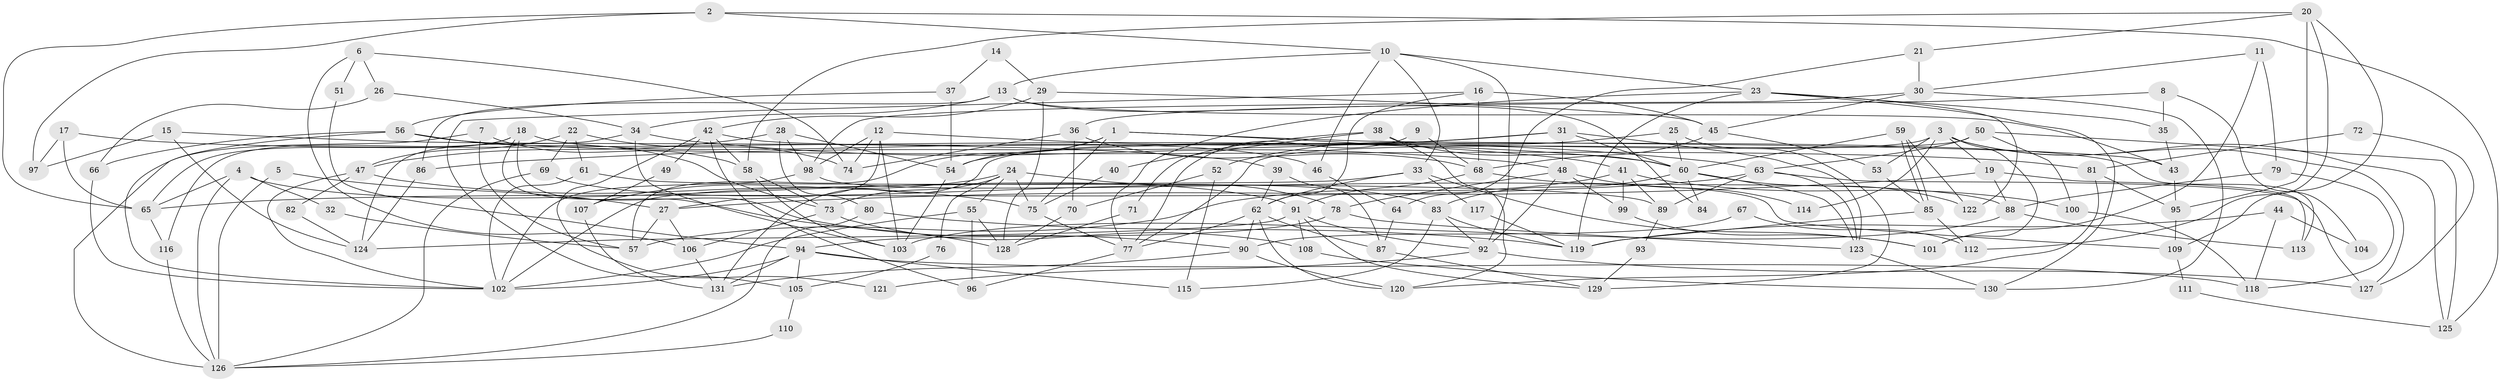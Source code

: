 // Generated by graph-tools (version 1.1) at 2025/36/03/09/25 02:36:24]
// undirected, 131 vertices, 262 edges
graph export_dot {
graph [start="1"]
  node [color=gray90,style=filled];
  1;
  2;
  3;
  4;
  5;
  6;
  7;
  8;
  9;
  10;
  11;
  12;
  13;
  14;
  15;
  16;
  17;
  18;
  19;
  20;
  21;
  22;
  23;
  24;
  25;
  26;
  27;
  28;
  29;
  30;
  31;
  32;
  33;
  34;
  35;
  36;
  37;
  38;
  39;
  40;
  41;
  42;
  43;
  44;
  45;
  46;
  47;
  48;
  49;
  50;
  51;
  52;
  53;
  54;
  55;
  56;
  57;
  58;
  59;
  60;
  61;
  62;
  63;
  64;
  65;
  66;
  67;
  68;
  69;
  70;
  71;
  72;
  73;
  74;
  75;
  76;
  77;
  78;
  79;
  80;
  81;
  82;
  83;
  84;
  85;
  86;
  87;
  88;
  89;
  90;
  91;
  92;
  93;
  94;
  95;
  96;
  97;
  98;
  99;
  100;
  101;
  102;
  103;
  104;
  105;
  106;
  107;
  108;
  109;
  110;
  111;
  112;
  113;
  114;
  115;
  116;
  117;
  118;
  119;
  120;
  121;
  122;
  123;
  124;
  125;
  126;
  127;
  128;
  129;
  130;
  131;
  1 -- 75;
  1 -- 57;
  1 -- 41;
  1 -- 43;
  1 -- 54;
  2 -- 65;
  2 -- 10;
  2 -- 97;
  2 -- 125;
  3 -- 125;
  3 -- 53;
  3 -- 19;
  3 -- 101;
  3 -- 114;
  3 -- 127;
  3 -- 131;
  4 -- 126;
  4 -- 65;
  4 -- 32;
  4 -- 91;
  5 -- 27;
  5 -- 126;
  6 -- 106;
  6 -- 26;
  6 -- 51;
  6 -- 74;
  7 -- 58;
  7 -- 126;
  7 -- 57;
  8 -- 35;
  8 -- 36;
  8 -- 104;
  9 -- 77;
  9 -- 68;
  10 -- 33;
  10 -- 92;
  10 -- 13;
  10 -- 23;
  10 -- 46;
  11 -- 101;
  11 -- 30;
  11 -- 79;
  12 -- 27;
  12 -- 63;
  12 -- 74;
  12 -- 98;
  12 -- 103;
  13 -- 34;
  13 -- 43;
  13 -- 84;
  13 -- 86;
  14 -- 37;
  14 -- 29;
  15 -- 124;
  15 -- 97;
  15 -- 39;
  16 -- 62;
  16 -- 68;
  16 -- 45;
  16 -- 105;
  17 -- 65;
  17 -- 60;
  17 -- 97;
  18 -- 90;
  18 -- 128;
  18 -- 46;
  18 -- 65;
  18 -- 116;
  19 -- 88;
  19 -- 27;
  19 -- 113;
  20 -- 21;
  20 -- 95;
  20 -- 58;
  20 -- 109;
  20 -- 112;
  21 -- 30;
  21 -- 64;
  22 -- 69;
  22 -- 74;
  22 -- 47;
  22 -- 61;
  23 -- 122;
  23 -- 35;
  23 -- 77;
  23 -- 119;
  23 -- 130;
  24 -- 75;
  24 -- 78;
  24 -- 55;
  24 -- 73;
  24 -- 76;
  24 -- 107;
  25 -- 129;
  25 -- 52;
  25 -- 60;
  26 -- 34;
  26 -- 66;
  27 -- 57;
  27 -- 106;
  28 -- 98;
  28 -- 47;
  28 -- 54;
  28 -- 80;
  29 -- 42;
  29 -- 45;
  29 -- 128;
  30 -- 130;
  30 -- 45;
  30 -- 98;
  31 -- 60;
  31 -- 54;
  31 -- 48;
  31 -- 86;
  31 -- 123;
  32 -- 57;
  33 -- 101;
  33 -- 102;
  33 -- 62;
  33 -- 117;
  34 -- 48;
  34 -- 103;
  34 -- 124;
  35 -- 43;
  36 -- 68;
  36 -- 74;
  36 -- 70;
  37 -- 56;
  37 -- 54;
  38 -- 60;
  38 -- 120;
  38 -- 40;
  38 -- 71;
  39 -- 62;
  39 -- 87;
  40 -- 75;
  41 -- 89;
  41 -- 57;
  41 -- 99;
  41 -- 100;
  42 -- 58;
  42 -- 96;
  42 -- 49;
  42 -- 113;
  42 -- 121;
  43 -- 95;
  44 -- 118;
  44 -- 119;
  44 -- 104;
  45 -- 68;
  45 -- 53;
  46 -- 64;
  47 -- 102;
  47 -- 75;
  47 -- 82;
  48 -- 78;
  48 -- 92;
  48 -- 99;
  48 -- 114;
  49 -- 107;
  50 -- 63;
  50 -- 77;
  50 -- 100;
  50 -- 125;
  51 -- 94;
  52 -- 70;
  52 -- 115;
  53 -- 85;
  54 -- 103;
  55 -- 102;
  55 -- 96;
  55 -- 128;
  56 -- 102;
  56 -- 73;
  56 -- 66;
  56 -- 81;
  58 -- 103;
  58 -- 73;
  59 -- 60;
  59 -- 85;
  59 -- 85;
  59 -- 122;
  60 -- 123;
  60 -- 83;
  60 -- 84;
  60 -- 122;
  61 -- 102;
  61 -- 89;
  62 -- 120;
  62 -- 77;
  62 -- 87;
  62 -- 90;
  63 -- 127;
  63 -- 123;
  63 -- 65;
  63 -- 89;
  64 -- 87;
  65 -- 116;
  66 -- 102;
  67 -- 90;
  67 -- 112;
  68 -- 88;
  68 -- 91;
  69 -- 126;
  69 -- 83;
  70 -- 128;
  71 -- 128;
  72 -- 81;
  72 -- 127;
  73 -- 106;
  73 -- 108;
  75 -- 77;
  76 -- 105;
  77 -- 96;
  78 -- 94;
  78 -- 123;
  79 -- 88;
  79 -- 118;
  80 -- 119;
  80 -- 126;
  81 -- 95;
  81 -- 120;
  82 -- 124;
  83 -- 92;
  83 -- 115;
  83 -- 119;
  85 -- 119;
  85 -- 112;
  86 -- 124;
  87 -- 129;
  88 -- 103;
  88 -- 113;
  89 -- 93;
  90 -- 131;
  90 -- 120;
  91 -- 124;
  91 -- 92;
  91 -- 108;
  91 -- 129;
  92 -- 121;
  92 -- 127;
  93 -- 129;
  94 -- 118;
  94 -- 131;
  94 -- 102;
  94 -- 105;
  94 -- 115;
  95 -- 109;
  98 -- 102;
  98 -- 109;
  99 -- 101;
  100 -- 118;
  105 -- 110;
  106 -- 131;
  107 -- 131;
  108 -- 130;
  109 -- 111;
  110 -- 126;
  111 -- 125;
  116 -- 126;
  117 -- 119;
  123 -- 130;
}

